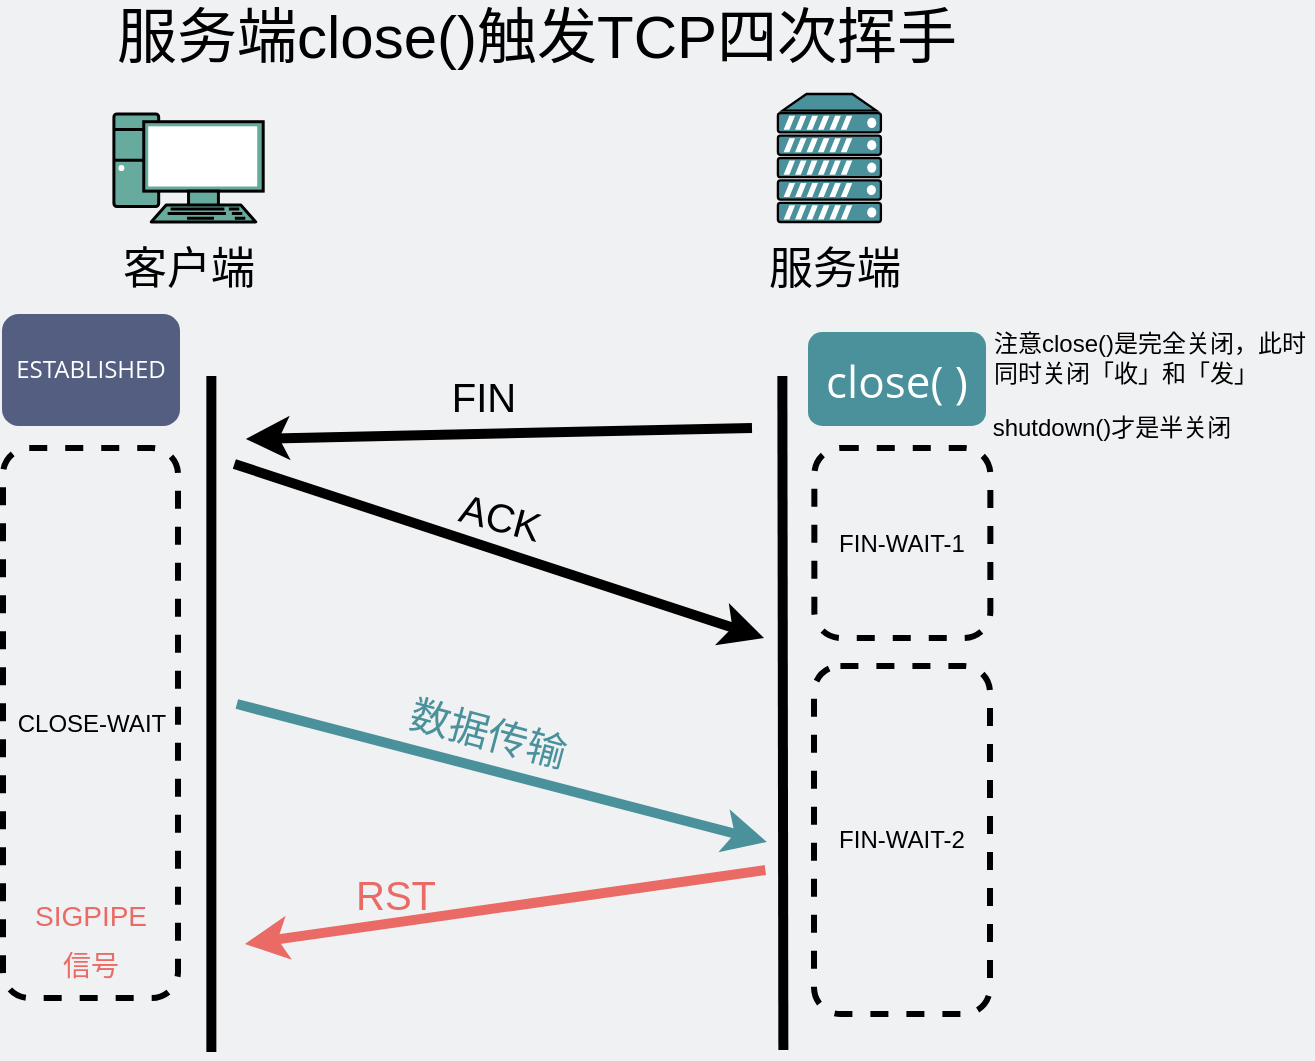 <mxfile version="28.2.0">
  <diagram id="3228e29e-7158-1315-38df-8450db1d8a1d" name="Page-1">
    <mxGraphModel dx="771" dy="325" grid="0" gridSize="10" guides="1" tooltips="1" connect="1" arrows="1" fold="1" page="1" pageScale="1" pageWidth="650" pageHeight="600" background="#EFF1F3" math="0" shadow="0">
      <root>
        <mxCell id="0" />
        <mxCell id="1" parent="0" />
        <mxCell id="_KJd5dzx4qh3lxpyMWcO-2" value="" style="fontColor=#0066CC;verticalAlign=top;verticalLabelPosition=bottom;labelPosition=center;align=center;html=1;outlineConnect=0;gradientColor=none;gradientDirection=north;strokeWidth=2;shape=mxgraph.networks.pc;fillColor=#67AB9F;fontSize=30;" parent="1" vertex="1">
          <mxGeometry x="134.95" y="692" width="74.65" height="54" as="geometry" />
        </mxCell>
        <mxCell id="T-5VQnCJckOgUX1Wp16H-28" value="客户端" style="text;html=1;strokeColor=none;fillColor=none;align=center;verticalAlign=middle;whiteSpace=wrap;rounded=0;fontSize=22;" parent="1" vertex="1">
          <mxGeometry x="82.77" y="760" width="179" height="20" as="geometry" />
        </mxCell>
        <mxCell id="aH1-eks404bDhsACtXEq-2" value="" style="fontColor=#0066CC;verticalAlign=top;verticalLabelPosition=bottom;labelPosition=center;align=center;html=1;outlineConnect=0;gradientColor=none;gradientDirection=north;strokeWidth=2;shape=mxgraph.networks.server;fillColor=#4A919B;" parent="1" vertex="1">
          <mxGeometry x="466.95" y="682" width="51.5" height="64" as="geometry" />
        </mxCell>
        <mxCell id="aH1-eks404bDhsACtXEq-3" value="服务端" style="text;html=1;strokeColor=none;fillColor=none;align=center;verticalAlign=middle;whiteSpace=wrap;rounded=0;fontSize=22;" parent="1" vertex="1">
          <mxGeometry x="405.95" y="760" width="179" height="20" as="geometry" />
        </mxCell>
        <mxCell id="aH1-eks404bDhsACtXEq-4" value="&lt;font style=&quot;font-size: 30px&quot;&gt;服务端close()触发TCP四次挥手&lt;/font&gt;" style="text;html=1;strokeColor=none;fillColor=none;align=center;verticalAlign=middle;whiteSpace=wrap;rounded=0;" parent="1" vertex="1">
          <mxGeometry x="127.18" y="639" width="438.82" height="28" as="geometry" />
        </mxCell>
        <mxCell id="aH1-eks404bDhsACtXEq-7" value="" style="endArrow=none;html=1;strokeWidth=5;" parent="1" edge="1">
          <mxGeometry width="50" height="50" relative="1" as="geometry">
            <mxPoint x="183.68" y="1161" as="sourcePoint" />
            <mxPoint x="183.68" y="823" as="targetPoint" />
          </mxGeometry>
        </mxCell>
        <mxCell id="aH1-eks404bDhsACtXEq-10" value="" style="endArrow=classic;html=1;strokeWidth=5;fontSize=20;" parent="1" edge="1">
          <mxGeometry width="50" height="50" relative="1" as="geometry">
            <mxPoint x="454" y="849" as="sourcePoint" />
            <mxPoint x="200.93" y="854.5" as="targetPoint" />
          </mxGeometry>
        </mxCell>
        <mxCell id="aH1-eks404bDhsACtXEq-11" value="FIN" style="text;html=1;strokeColor=none;fillColor=none;align=center;verticalAlign=middle;whiteSpace=wrap;rounded=0;fontSize=20;" parent="1" vertex="1">
          <mxGeometry x="274.18" y="822.5" width="92" height="21" as="geometry" />
        </mxCell>
        <mxCell id="aH1-eks404bDhsACtXEq-12" value="" style="endArrow=none;html=1;strokeWidth=5;startArrow=classic;startFill=1;endFill=0;" parent="1" edge="1">
          <mxGeometry width="50" height="50" relative="1" as="geometry">
            <mxPoint x="460" y="954" as="sourcePoint" />
            <mxPoint x="195.18" y="867" as="targetPoint" />
          </mxGeometry>
        </mxCell>
        <mxCell id="aH1-eks404bDhsACtXEq-13" value="" style="endArrow=classic;html=1;strokeWidth=5;strokeColor=#EA6B66;" parent="1" edge="1">
          <mxGeometry width="50" height="50" relative="1" as="geometry">
            <mxPoint x="460.68" y="1070" as="sourcePoint" />
            <mxPoint x="200.43" y="1107" as="targetPoint" />
          </mxGeometry>
        </mxCell>
        <mxCell id="aH1-eks404bDhsACtXEq-16" value="FIN-WAIT-1" style="rounded=1;whiteSpace=wrap;html=1;strokeColor=#000000;fillColor=none;dashed=1;strokeWidth=3;" parent="1" vertex="1">
          <mxGeometry x="485.18" y="859" width="88" height="95" as="geometry" />
        </mxCell>
        <mxCell id="aH1-eks404bDhsACtXEq-17" value="&lt;span style=&quot;font-family: &amp;quot;open sans&amp;quot; , &amp;quot;clear sans&amp;quot; , &amp;quot;helvetica neue&amp;quot; , &amp;quot;helvetica&amp;quot; , &amp;quot;arial&amp;quot; , sans-serif&quot;&gt;&lt;font style=&quot;font-size: 12px&quot;&gt;ESTABLISHED&lt;/font&gt;&lt;/span&gt;" style="rounded=1;whiteSpace=wrap;html=1;dashed=1;strokeWidth=3;strokeColor=none;fillColor=#535E80;fontColor=#FFFFFF;" parent="1" vertex="1">
          <mxGeometry x="79" y="792" width="89" height="56" as="geometry" />
        </mxCell>
        <mxCell id="aH1-eks404bDhsACtXEq-18" value="&lt;span&gt;CLOSE-WAIT&lt;/span&gt;" style="rounded=1;whiteSpace=wrap;html=1;strokeColor=#000000;fillColor=none;dashed=1;strokeWidth=3;" parent="1" vertex="1">
          <mxGeometry x="79.5" y="859" width="87.5" height="275" as="geometry" />
        </mxCell>
        <mxCell id="aH1-eks404bDhsACtXEq-21" value="FIN-WAIT-2" style="rounded=1;whiteSpace=wrap;html=1;strokeColor=#000000;fillColor=none;dashed=1;strokeWidth=3;" parent="1" vertex="1">
          <mxGeometry x="485" y="968" width="88" height="174" as="geometry" />
        </mxCell>
        <mxCell id="aH1-eks404bDhsACtXEq-22" value="ACK" style="text;html=1;strokeColor=none;fillColor=none;align=center;verticalAlign=middle;whiteSpace=wrap;rounded=0;fontSize=20;rotation=15;flipH=1;flipV=1;" parent="1" vertex="1">
          <mxGeometry x="194" y="877.0" width="269" height="32" as="geometry" />
        </mxCell>
        <mxCell id="YXoqQ_mGJv7HDvLP6CB5-1" value="" style="endArrow=none;html=1;strokeWidth=5;" parent="1" edge="1">
          <mxGeometry width="50" height="50" relative="1" as="geometry">
            <mxPoint x="469.68" y="1160" as="sourcePoint" />
            <mxPoint x="469.18" y="823" as="targetPoint" />
          </mxGeometry>
        </mxCell>
        <mxCell id="CZwPZS3a3ZRwMsVz8uld-1" value="" style="endArrow=none;html=1;strokeWidth=5;startArrow=classic;startFill=1;endFill=0;strokeColor=#4A919B;" parent="1" edge="1">
          <mxGeometry width="50" height="50" relative="1" as="geometry">
            <mxPoint x="461.43" y="1056" as="sourcePoint" />
            <mxPoint x="196.43" y="987" as="targetPoint" />
          </mxGeometry>
        </mxCell>
        <mxCell id="CZwPZS3a3ZRwMsVz8uld-2" value="&lt;font color=&quot;#ea6b66&quot;&gt;RST&lt;/font&gt;" style="text;html=1;strokeColor=none;fillColor=none;align=center;verticalAlign=middle;whiteSpace=wrap;rounded=0;dashed=1;fontSize=20;rotation=0;" parent="1" vertex="1">
          <mxGeometry x="209.6" y="1072" width="132" height="20" as="geometry" />
        </mxCell>
        <mxCell id="CZwPZS3a3ZRwMsVz8uld-3" value="&lt;font color=&quot;#4a919b&quot;&gt;数据传输&lt;/font&gt;" style="text;html=1;strokeColor=none;fillColor=none;align=center;verticalAlign=middle;whiteSpace=wrap;rounded=0;fontSize=20;rotation=15;" parent="1" vertex="1">
          <mxGeometry x="187.93" y="985" width="269" height="32" as="geometry" />
        </mxCell>
        <mxCell id="620c4s5pLBTuJ2dwkKwi-3" value="&lt;span style=&quot;font-family: &amp;#34;open sans&amp;#34; , &amp;#34;clear sans&amp;#34; , &amp;#34;helvetica neue&amp;#34; , &amp;#34;helvetica&amp;#34; , &amp;#34;arial&amp;#34; , sans-serif&quot;&gt;&lt;font style=&quot;font-size: 22px&quot;&gt;close( )&lt;/font&gt;&lt;/span&gt;&lt;span style=&quot;font-family: &amp;#34;open sans&amp;#34; , &amp;#34;clear sans&amp;#34; , &amp;#34;helvetica neue&amp;#34; , &amp;#34;helvetica&amp;#34; , &amp;#34;arial&amp;#34; , sans-serif&quot;&gt;&lt;font&gt;&lt;br&gt;&lt;/font&gt;&lt;/span&gt;" style="rounded=1;whiteSpace=wrap;html=1;dashed=1;strokeWidth=3;strokeColor=none;fontColor=#FFFFFF;fillColor=#4A919B;" parent="1" vertex="1">
          <mxGeometry x="482" y="801" width="89" height="47" as="geometry" />
        </mxCell>
        <mxCell id="Z4Q0V03YyE0IQ6M9Smkn-7" value="&lt;div style=&quot;line-height: 1.75 ; font-size: 14px&quot;&gt;&lt;font color=&quot;#ea6b66&quot;&gt;SIGPIPE&lt;/font&gt;&lt;/div&gt;&lt;div style=&quot;line-height: 1.75 ; font-size: 14px&quot;&gt;&lt;font color=&quot;#ea6b66&quot;&gt;信号&lt;/font&gt;&lt;/div&gt;" style="text;html=1;fillColor=none;align=center;verticalAlign=middle;whiteSpace=wrap;rounded=0;" parent="1" vertex="1">
          <mxGeometry x="78.0" y="1087" width="91" height="35" as="geometry" />
        </mxCell>
        <mxCell id="6MNQPDtw6eEnSm6yjCy_-1" value="注意close()是完全关闭，此时同时关闭「收」和「发」" style="text;html=1;align=left;verticalAlign=middle;whiteSpace=wrap;rounded=0;" vertex="1" parent="1">
          <mxGeometry x="573.18" y="799" width="160.82" height="30" as="geometry" />
        </mxCell>
        <mxCell id="6MNQPDtw6eEnSm6yjCy_-2" value="shutdown()才是半关闭" style="text;html=1;align=center;verticalAlign=middle;whiteSpace=wrap;rounded=0;" vertex="1" parent="1">
          <mxGeometry x="571" y="834" width="126" height="30" as="geometry" />
        </mxCell>
      </root>
    </mxGraphModel>
  </diagram>
</mxfile>
